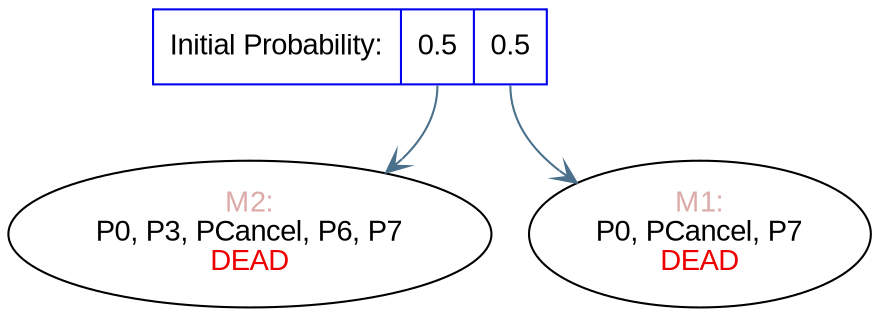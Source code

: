 digraph RRG {
  rankdir=TB;
  ratio=compress;
  node[shape=ellipse, fontname=Arial];
  pi0 [ shape=record, color=blue2, label="Initial Probability:|<v0>0.5|<v1>0.5" ];
  pi0:v0 -> M2 [ len=0.5, color=skyblue4, arrowhead=vee ];
  pi0:v1 -> M1 [ len=0.5, color=skyblue4, arrowhead=vee ];
  M1 [ label=< <font color="#DDAAAA">M1:</font> <br/>P0, PCancel, P7<br/><font color="#EE0000">DEAD</font>>, penwidth=1 ];
  M2 [ label=< <font color="#DDAAAA">M2:</font> <br/>P0, P3, PCancel, P6, P7<br/><font color="#EE0000">DEAD</font>>, penwidth=1 ];


  edge[len=1.5, fontsize=10, fontname=Arial];

}
